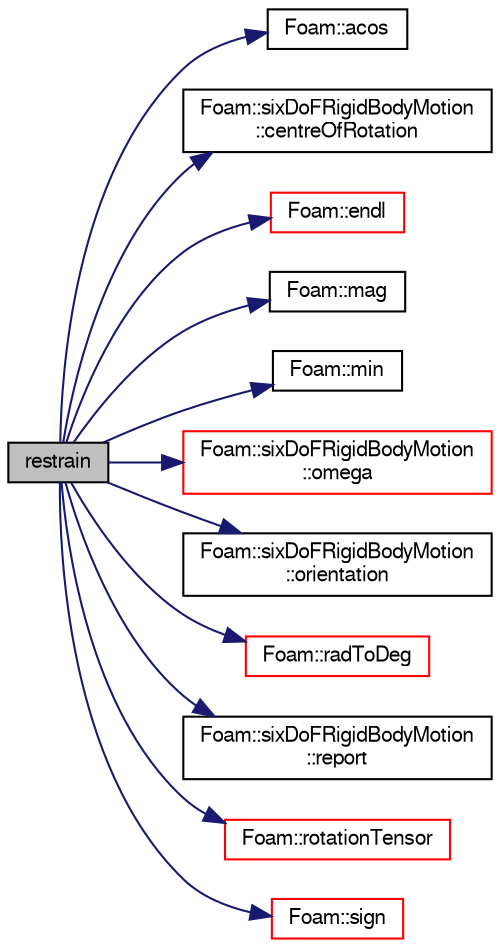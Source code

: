 digraph "restrain"
{
  bgcolor="transparent";
  edge [fontname="FreeSans",fontsize="10",labelfontname="FreeSans",labelfontsize="10"];
  node [fontname="FreeSans",fontsize="10",shape=record];
  rankdir="LR";
  Node1 [label="restrain",height=0.2,width=0.4,color="black", fillcolor="grey75", style="filled" fontcolor="black"];
  Node1 -> Node2 [color="midnightblue",fontsize="10",style="solid",fontname="FreeSans"];
  Node2 [label="Foam::acos",height=0.2,width=0.4,color="black",URL="$a10237.html#af1788b4e662ef398105742fd8bc861fc"];
  Node1 -> Node3 [color="midnightblue",fontsize="10",style="solid",fontname="FreeSans"];
  Node3 [label="Foam::sixDoFRigidBodyMotion\l::centreOfRotation",height=0.2,width=0.4,color="black",URL="$a02260.html#a2f8c6ae8506d71aa8038ba4a8f62ce3f",tooltip="Return the current centre of rotation. "];
  Node1 -> Node4 [color="midnightblue",fontsize="10",style="solid",fontname="FreeSans"];
  Node4 [label="Foam::endl",height=0.2,width=0.4,color="red",URL="$a10237.html#a2db8fe02a0d3909e9351bb4275b23ce4",tooltip="Add newline and flush stream. "];
  Node1 -> Node5 [color="midnightblue",fontsize="10",style="solid",fontname="FreeSans"];
  Node5 [label="Foam::mag",height=0.2,width=0.4,color="black",URL="$a10237.html#a929da2a3fdcf3dacbbe0487d3a330dae"];
  Node1 -> Node6 [color="midnightblue",fontsize="10",style="solid",fontname="FreeSans"];
  Node6 [label="Foam::min",height=0.2,width=0.4,color="black",URL="$a10237.html#a253e112ad2d56d96230ff39ea7f442dc"];
  Node1 -> Node7 [color="midnightblue",fontsize="10",style="solid",fontname="FreeSans"];
  Node7 [label="Foam::sixDoFRigidBodyMotion\l::omega",height=0.2,width=0.4,color="red",URL="$a02260.html#a9ccb39bb1c549190b9e6379f6ab8683d",tooltip="Return the angular velocity in the global frame. "];
  Node1 -> Node8 [color="midnightblue",fontsize="10",style="solid",fontname="FreeSans"];
  Node8 [label="Foam::sixDoFRigidBodyMotion\l::orientation",height=0.2,width=0.4,color="black",URL="$a02260.html#ae5b91ef3c3ecc325d2910d2ce6a598f8",tooltip="Return the orientation tensor, Q. "];
  Node1 -> Node9 [color="midnightblue",fontsize="10",style="solid",fontname="FreeSans"];
  Node9 [label="Foam::radToDeg",height=0.2,width=0.4,color="red",URL="$a10237.html#a43e249466ea923a1a1243c5f91fbd2d7",tooltip="Conversion from radians to degrees. "];
  Node1 -> Node10 [color="midnightblue",fontsize="10",style="solid",fontname="FreeSans"];
  Node10 [label="Foam::sixDoFRigidBodyMotion\l::report",height=0.2,width=0.4,color="black",URL="$a02260.html#a50b8b2b1f26f4bc420265ecfd2816fb3",tooltip="Return the report Switch. "];
  Node1 -> Node11 [color="midnightblue",fontsize="10",style="solid",fontname="FreeSans"];
  Node11 [label="Foam::rotationTensor",height=0.2,width=0.4,color="red",URL="$a10237.html#a1be81720bcafb843826c32024fe5fbe3"];
  Node1 -> Node12 [color="midnightblue",fontsize="10",style="solid",fontname="FreeSans"];
  Node12 [label="Foam::sign",height=0.2,width=0.4,color="red",URL="$a10237.html#a221fd301d6c49c5bd4a6c0f5ccb893b2"];
}
